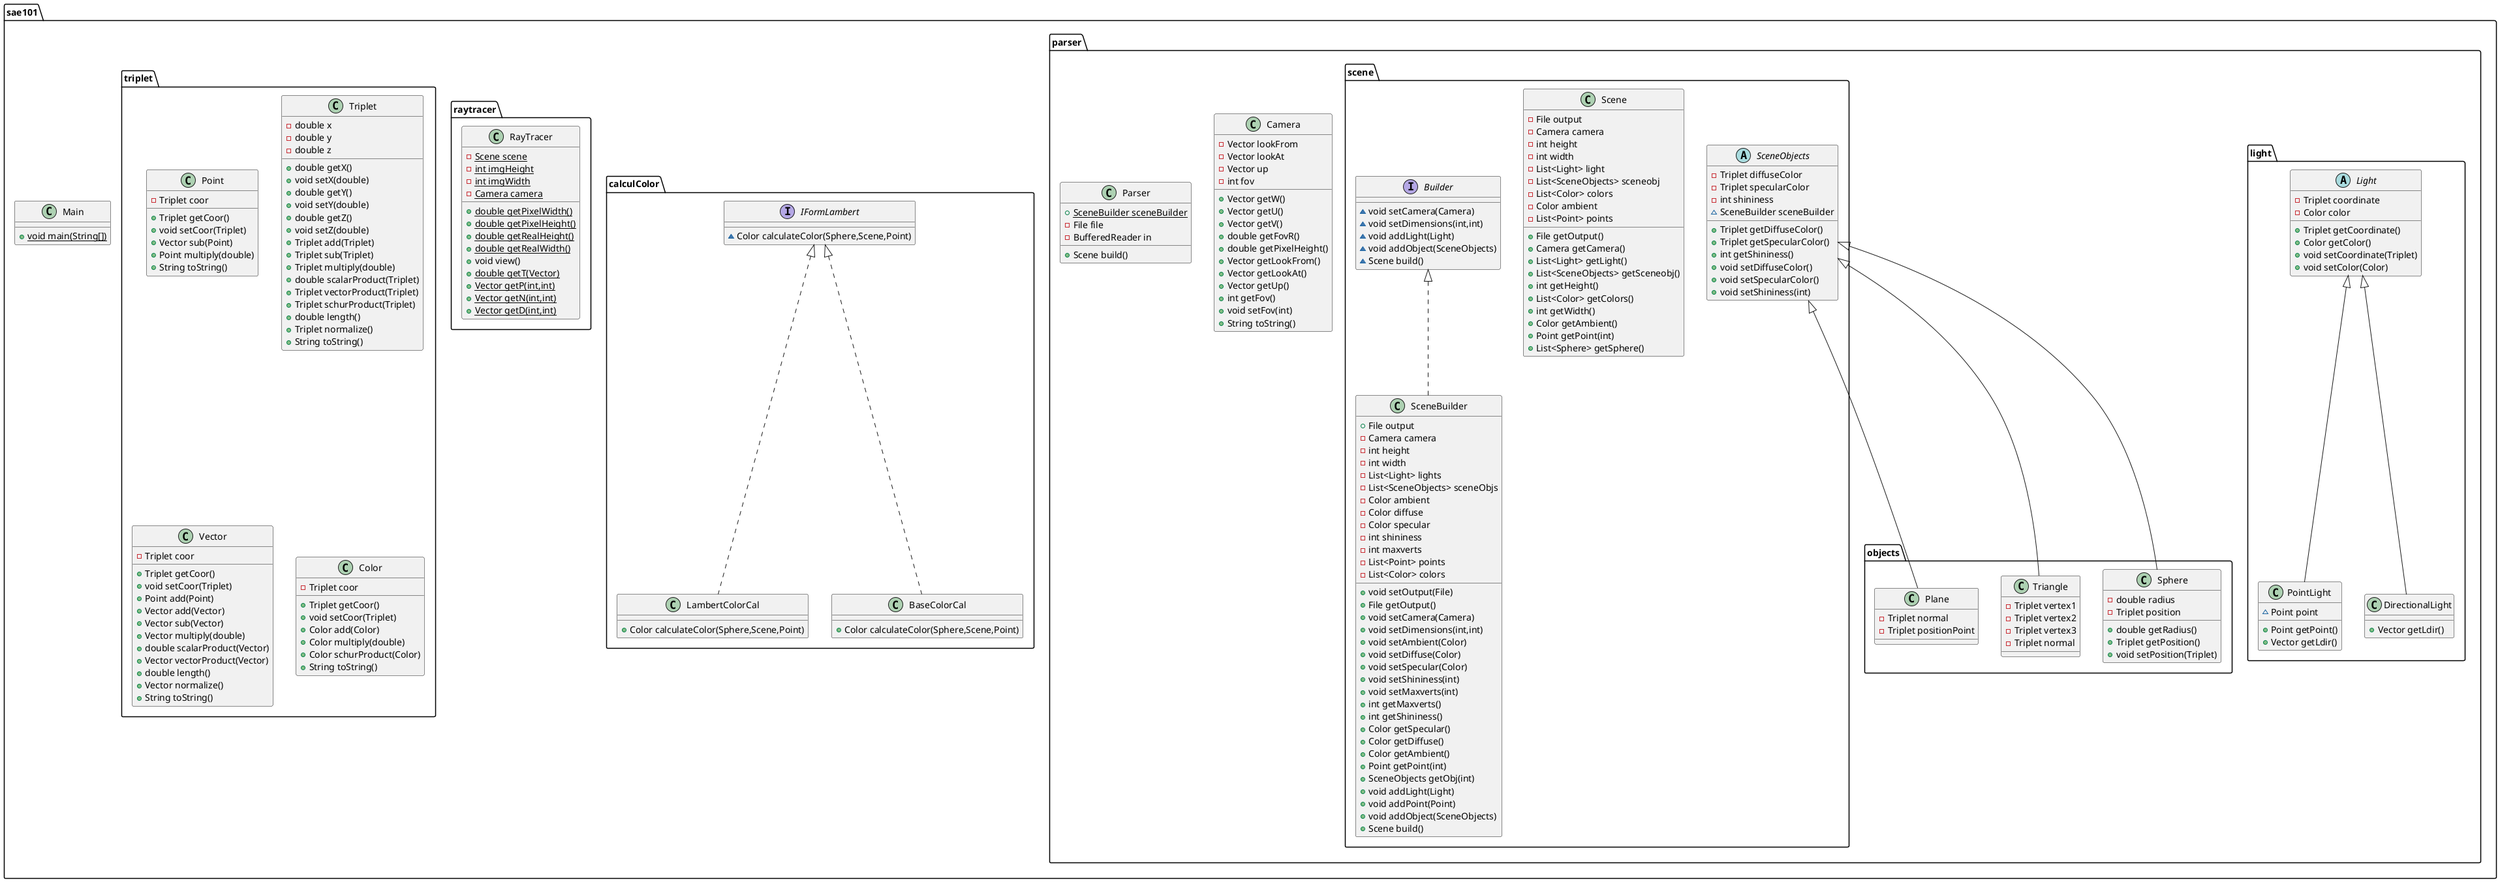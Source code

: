 @startuml
class sae101.parser.light.PointLight {
~ Point point
+ Point getPoint()
+ Vector getLdir()
}
class sae101.calculColor.LambertColorCal {
+ Color calculateColor(Sphere,Scene,Point)
}
class sae101.raytracer.RayTracer {
- {static} Scene scene
- {static} int imgHeight
- {static} int imgWidth
- {static} Camera camera
+ {static} double getPixelWidth()
+ {static} double getPixelHeight()
+ {static} double getRealHeight()
+ {static} double getRealWidth()
+ void view()
+ {static} double getT(Vector)
+ {static} Vector getP(int,int)
+ {static} Vector getN(int,int)
+ {static} Vector getD(int,int)
}
class sae101.parser.Camera {
- Vector lookFrom
- Vector lookAt
- Vector up
- int fov
+ Vector getW()
+ Vector getU()
+ Vector getV()
+ double getFovR()
+ double getPixelHeight()
+ Vector getLookFrom()
+ Vector getLookAt()
+ Vector getUp()
+ int getFov()
+ void setFov(int)
+ String toString()
}
interface sae101.parser.scene.Builder {
~ void setCamera(Camera)
~ void setDimensions(int,int)
~ void addLight(Light)
~ void addObject(SceneObjects)
~ Scene build()
}
class sae101.calculColor.BaseColorCal {
+ Color calculateColor(Sphere,Scene,Point)
}
class sae101.parser.light.DirectionalLight {
+ Vector getLdir()
}
class sae101.parser.scene.Scene {
- File output
- Camera camera
- int height
- int width
- List<Light> light
- List<SceneObjects> sceneobj
- List<Color> colors
- Color ambient
- List<Point> points
+ File getOutput()
+ Camera getCamera()
+ List<Light> getLight()
+ List<SceneObjects> getSceneobj()
+ int getHeight()
+ List<Color> getColors()
+ int getWidth()
+ Color getAmbient()
+ Point getPoint(int)
+ List<Sphere> getSphere()
}
class sae101.triplet.Point {
- Triplet coor
+ Triplet getCoor()
+ void setCoor(Triplet)
+ Vector sub(Point)
+ Point multiply(double)
+ String toString()
}
class sae101.parser.objects.Sphere {
- double radius
- Triplet position
+ double getRadius()
+ Triplet getPosition()
+ void setPosition(Triplet)
}
class sae101.parser.scene.SceneBuilder {
+ File output
- Camera camera
- int height
- int width
- List<Light> lights
- List<SceneObjects> sceneObjs
- Color ambient
- Color diffuse
- Color specular
- int shininess
- int maxverts
- List<Point> points
- List<Color> colors
+ void setOutput(File)
+ File getOutput()
+ void setCamera(Camera)
+ void setDimensions(int,int)
+ void setAmbient(Color)
+ void setDiffuse(Color)
+ void setSpecular(Color)
+ void setShininess(int)
+ void setMaxverts(int)
+ int getMaxverts()
+ int getShininess()
+ Color getSpecular()
+ Color getDiffuse()
+ Color getAmbient()
+ Point getPoint(int)
+ SceneObjects getObj(int)
+ void addLight(Light)
+ void addPoint(Point)
+ void addObject(SceneObjects)
+ Scene build()
}
abstract class sae101.parser.scene.SceneObjects {
- Triplet diffuseColor
- Triplet specularColor
- int shininess
~ SceneBuilder sceneBuilder
+ Triplet getDiffuseColor()
+ Triplet getSpecularColor()
+ int getShininess()
+ void setDiffuseColor()
+ void setSpecularColor()
+ void setShininess(int)
}
class sae101.triplet.Triplet {
- double x
- double y
- double z
+ double getX()
+ void setX(double)
+ double getY()
+ void setY(double)
+ double getZ()
+ void setZ(double)
+ Triplet add(Triplet)
+ Triplet sub(Triplet)
+ Triplet multiply(double)
+ double scalarProduct(Triplet)
+ Triplet vectorProduct(Triplet)
+ Triplet schurProduct(Triplet)
+ double length()
+ Triplet normalize()
+ String toString()
}
class sae101.Main {
+ {static} void main(String[])
}
class sae101.parser.objects.Triangle {
- Triplet vertex1
- Triplet vertex2
- Triplet vertex3
- Triplet normal
}
class sae101.triplet.Vector {
- Triplet coor
+ Triplet getCoor()
+ void setCoor(Triplet)
+ Point add(Point)
+ Vector add(Vector)
+ Vector sub(Vector)
+ Vector multiply(double)
+ double scalarProduct(Vector)
+ Vector vectorProduct(Vector)
+ double length()
+ Vector normalize()
+ String toString()
}
interface sae101.calculColor.IFormLambert {
~ Color calculateColor(Sphere,Scene,Point)
}
class sae101.parser.objects.Plane {
- Triplet normal
- Triplet positionPoint
}
class sae101.triplet.Color {
- Triplet coor
+ Triplet getCoor()
+ void setCoor(Triplet)
+ Color add(Color)
+ Color multiply(double)
+ Color schurProduct(Color)
+ String toString()
}
class sae101.parser.Parser {
+ {static} SceneBuilder sceneBuilder
- File file
- BufferedReader in
+ Scene build()
}
abstract class sae101.parser.light.Light {
- Triplet coordinate
- Color color
+ Triplet getCoordinate()
+ Color getColor()
+ void setCoordinate(Triplet)
+ void setColor(Color)
}


sae101.parser.light.Light <|-- sae101.parser.light.PointLight
sae101.calculColor.IFormLambert <|.. sae101.calculColor.LambertColorCal
sae101.calculColor.IFormLambert <|.. sae101.calculColor.BaseColorCal
sae101.parser.light.Light <|-- sae101.parser.light.DirectionalLight
sae101.parser.scene.SceneObjects <|-- sae101.parser.objects.Sphere
sae101.parser.scene.Builder <|.. sae101.parser.scene.SceneBuilder
sae101.parser.scene.SceneObjects <|-- sae101.parser.objects.Triangle
sae101.parser.scene.SceneObjects <|-- sae101.parser.objects.Plane
@enduml
